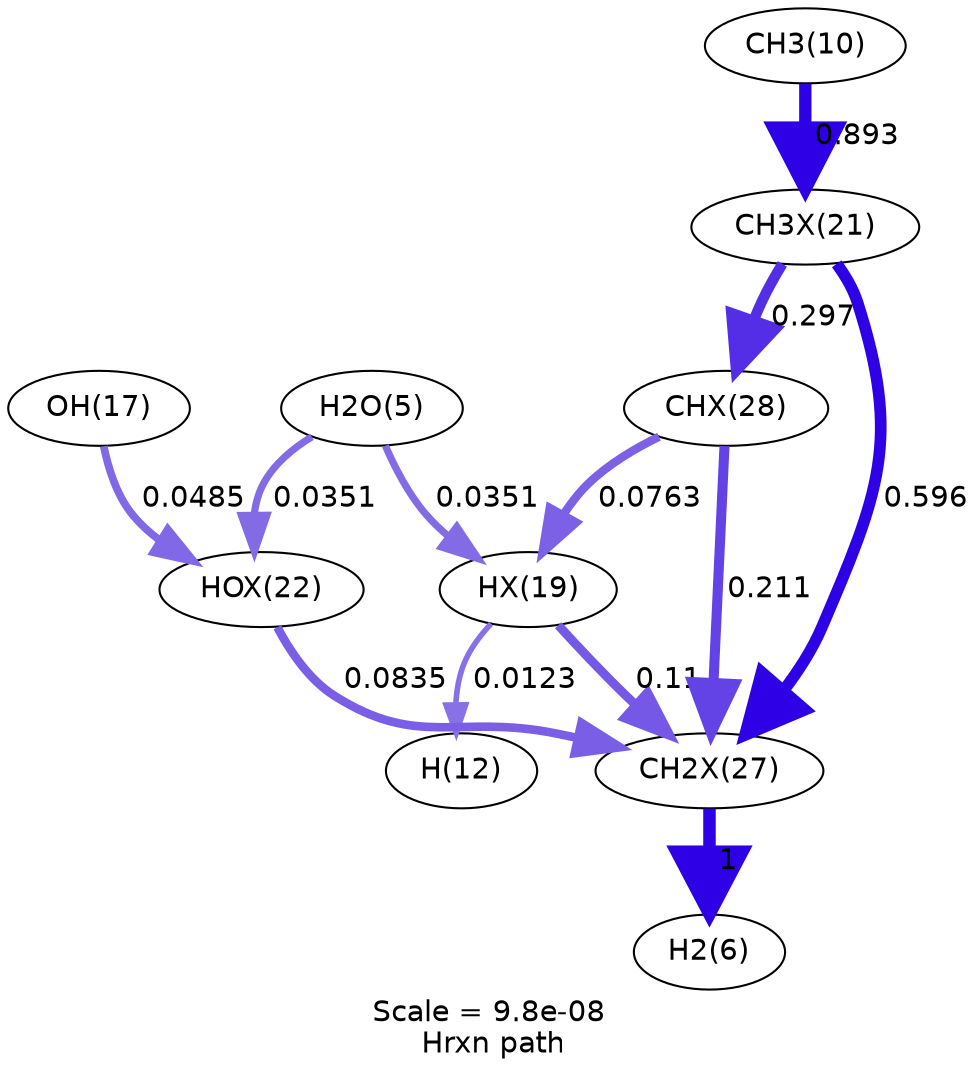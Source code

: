 digraph reaction_paths {
center=1;
s31 -> s7[fontname="Helvetica", penwidth=6, arrowsize=3, color="0.7, 1.5, 0.9"
, label=" 1"];
s23 -> s13[fontname="Helvetica", penwidth=2.68, arrowsize=1.34, color="0.7, 0.512, 0.9"
, label=" 0.0123"];
s6 -> s23[fontname="Helvetica", penwidth=3.47, arrowsize=1.74, color="0.7, 0.535, 0.9"
, label=" 0.0351"];
s23 -> s31[fontname="Helvetica", penwidth=4.33, arrowsize=2.17, color="0.7, 0.61, 0.9"
, label=" 0.11"];
s32 -> s23[fontname="Helvetica", penwidth=4.06, arrowsize=2.03, color="0.7, 0.576, 0.9"
, label=" 0.0763"];
s6 -> s26[fontname="Helvetica", penwidth=3.47, arrowsize=1.74, color="0.7, 0.535, 0.9"
, label=" 0.0351"];
s18 -> s26[fontname="Helvetica", penwidth=3.71, arrowsize=1.86, color="0.7, 0.548, 0.9"
, label=" 0.0485"];
s26 -> s31[fontname="Helvetica", penwidth=4.13, arrowsize=2.06, color="0.7, 0.584, 0.9"
, label=" 0.0835"];
s11 -> s25[fontname="Helvetica", penwidth=5.91, arrowsize=2.96, color="0.7, 1.39, 0.9"
, label=" 0.893"];
s25 -> s31[fontname="Helvetica", penwidth=5.61, arrowsize=2.8, color="0.7, 1.1, 0.9"
, label=" 0.596"];
s25 -> s32[fontname="Helvetica", penwidth=5.08, arrowsize=2.54, color="0.7, 0.797, 0.9"
, label=" 0.297"];
s32 -> s31[fontname="Helvetica", penwidth=4.83, arrowsize=2.41, color="0.7, 0.711, 0.9"
, label=" 0.211"];
s6 [ fontname="Helvetica", label="H2O(5)"];
s7 [ fontname="Helvetica", label="H2(6)"];
s11 [ fontname="Helvetica", label="CH3(10)"];
s13 [ fontname="Helvetica", label="H(12)"];
s18 [ fontname="Helvetica", label="OH(17)"];
s23 [ fontname="Helvetica", label="HX(19)"];
s25 [ fontname="Helvetica", label="CH3X(21)"];
s26 [ fontname="Helvetica", label="HOX(22)"];
s31 [ fontname="Helvetica", label="CH2X(27)"];
s32 [ fontname="Helvetica", label="CHX(28)"];
 label = "Scale = 9.8e-08\l Hrxn path";
 fontname = "Helvetica";
}
